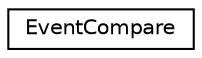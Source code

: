 digraph "Graphical Class Hierarchy"
{
  edge [fontname="Helvetica",fontsize="10",labelfontname="Helvetica",labelfontsize="10"];
  node [fontname="Helvetica",fontsize="10",shape=record];
  rankdir="LR";
  Node0 [label="EventCompare",height=0.2,width=0.4,color="black", fillcolor="white", style="filled",URL="$class_event_compare.html"];
}
